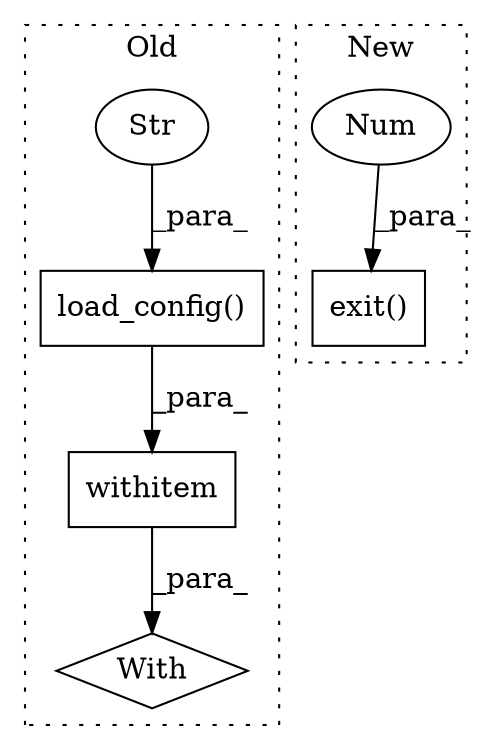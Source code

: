 digraph G {
subgraph cluster0 {
1 [label="withitem" a="49" s="442" l="1" shape="box"];
3 [label="With" a="39" s="437,443" l="5,10" shape="diamond"];
4 [label="load_config()" a="75" s="397,431" l="17,1" shape="box"];
5 [label="Str" a="66" s="414" l="17" shape="ellipse"];
label = "Old";
style="dotted";
}
subgraph cluster1 {
2 [label="exit()" a="75" s="2098,2108" l="9,1" shape="box"];
6 [label="Num" a="76" s="2107" l="1" shape="ellipse"];
label = "New";
style="dotted";
}
1 -> 3 [label="_para_"];
4 -> 1 [label="_para_"];
5 -> 4 [label="_para_"];
6 -> 2 [label="_para_"];
}